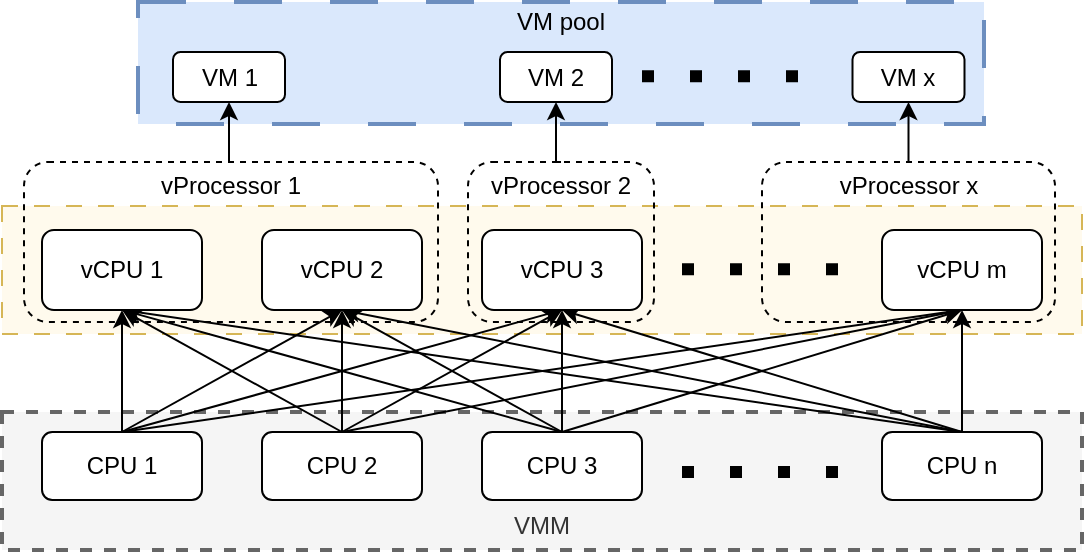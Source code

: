<mxfile version="23.1.5" type="device">
  <diagram name="第 1 页" id="GLvaTL72E6M60QtFoY6b">
    <mxGraphModel dx="956" dy="547" grid="0" gridSize="10" guides="1" tooltips="1" connect="1" arrows="1" fold="1" page="1" pageScale="1" pageWidth="827" pageHeight="1169" math="0" shadow="0">
      <root>
        <mxCell id="0" />
        <mxCell id="1" parent="0" />
        <mxCell id="_2QhtRLrIFT9V1y-oJOr-41" value="VM pool&lt;br&gt;&lt;br&gt;&lt;div&gt;&lt;br&gt;&lt;/div&gt;&lt;div&gt;&lt;br&gt;&lt;/div&gt;" style="rounded=0;whiteSpace=wrap;html=1;fillColor=#dae8fc;strokeColor=#6c8ebf;dashed=1;dashPattern=12 12;strokeWidth=2;" parent="1" vertex="1">
          <mxGeometry x="212" y="256" width="423" height="61" as="geometry" />
        </mxCell>
        <mxCell id="_2QhtRLrIFT9V1y-oJOr-13" value="" style="rounded=0;whiteSpace=wrap;html=1;fillColor=#FFFAED;strokeColor=#d6b656;dashed=1;dashPattern=8 8;" parent="1" vertex="1">
          <mxGeometry x="144" y="358" width="540" height="64" as="geometry" />
        </mxCell>
        <mxCell id="_2QhtRLrIFT9V1y-oJOr-7" value="&lt;br&gt;&lt;br&gt;&lt;br&gt;VMM" style="rounded=0;whiteSpace=wrap;html=1;fillColor=#f5f5f5;strokeColor=#666666;strokeWidth=2;fontColor=#333333;dashed=1;" parent="1" vertex="1">
          <mxGeometry x="144" y="461" width="540" height="69" as="geometry" />
        </mxCell>
        <mxCell id="PPzPVcoJissM2M4kxO6C-3" style="edgeStyle=orthogonalEdgeStyle;rounded=0;orthogonalLoop=1;jettySize=auto;html=1;exitX=0.5;exitY=0;exitDx=0;exitDy=0;entryX=0.5;entryY=1;entryDx=0;entryDy=0;" edge="1" parent="1" source="_2QhtRLrIFT9V1y-oJOr-1" target="_2QhtRLrIFT9V1y-oJOr-8">
          <mxGeometry relative="1" as="geometry" />
        </mxCell>
        <mxCell id="PPzPVcoJissM2M4kxO6C-4" style="rounded=0;orthogonalLoop=1;jettySize=auto;html=1;exitX=0.5;exitY=0;exitDx=0;exitDy=0;entryX=0.5;entryY=1;entryDx=0;entryDy=0;" edge="1" parent="1" source="_2QhtRLrIFT9V1y-oJOr-1" target="_2QhtRLrIFT9V1y-oJOr-9">
          <mxGeometry relative="1" as="geometry" />
        </mxCell>
        <mxCell id="PPzPVcoJissM2M4kxO6C-5" style="rounded=0;orthogonalLoop=1;jettySize=auto;html=1;exitX=0.5;exitY=0;exitDx=0;exitDy=0;entryX=0.5;entryY=1;entryDx=0;entryDy=0;" edge="1" parent="1" source="_2QhtRLrIFT9V1y-oJOr-1" target="_2QhtRLrIFT9V1y-oJOr-10">
          <mxGeometry relative="1" as="geometry" />
        </mxCell>
        <mxCell id="PPzPVcoJissM2M4kxO6C-6" style="rounded=0;orthogonalLoop=1;jettySize=auto;html=1;exitX=0.5;exitY=0;exitDx=0;exitDy=0;entryX=0.5;entryY=1;entryDx=0;entryDy=0;" edge="1" parent="1" source="_2QhtRLrIFT9V1y-oJOr-1" target="_2QhtRLrIFT9V1y-oJOr-11">
          <mxGeometry relative="1" as="geometry" />
        </mxCell>
        <mxCell id="_2QhtRLrIFT9V1y-oJOr-1" value="CPU 1" style="rounded=1;whiteSpace=wrap;html=1;" parent="1" vertex="1">
          <mxGeometry x="164" y="471" width="80" height="34" as="geometry" />
        </mxCell>
        <mxCell id="PPzPVcoJissM2M4kxO6C-7" style="rounded=0;orthogonalLoop=1;jettySize=auto;html=1;exitX=0.5;exitY=0;exitDx=0;exitDy=0;entryX=0.5;entryY=1;entryDx=0;entryDy=0;" edge="1" parent="1" source="_2QhtRLrIFT9V1y-oJOr-2" target="_2QhtRLrIFT9V1y-oJOr-8">
          <mxGeometry relative="1" as="geometry" />
        </mxCell>
        <mxCell id="PPzPVcoJissM2M4kxO6C-8" style="rounded=0;orthogonalLoop=1;jettySize=auto;html=1;exitX=0.5;exitY=0;exitDx=0;exitDy=0;entryX=0.5;entryY=1;entryDx=0;entryDy=0;" edge="1" parent="1" source="_2QhtRLrIFT9V1y-oJOr-2" target="_2QhtRLrIFT9V1y-oJOr-9">
          <mxGeometry relative="1" as="geometry" />
        </mxCell>
        <mxCell id="PPzPVcoJissM2M4kxO6C-9" style="rounded=0;orthogonalLoop=1;jettySize=auto;html=1;exitX=0.5;exitY=0;exitDx=0;exitDy=0;entryX=0.5;entryY=1;entryDx=0;entryDy=0;" edge="1" parent="1" source="_2QhtRLrIFT9V1y-oJOr-2" target="_2QhtRLrIFT9V1y-oJOr-10">
          <mxGeometry relative="1" as="geometry" />
        </mxCell>
        <mxCell id="PPzPVcoJissM2M4kxO6C-10" style="rounded=0;orthogonalLoop=1;jettySize=auto;html=1;exitX=0.5;exitY=0;exitDx=0;exitDy=0;entryX=0.5;entryY=1;entryDx=0;entryDy=0;" edge="1" parent="1" source="_2QhtRLrIFT9V1y-oJOr-2" target="_2QhtRLrIFT9V1y-oJOr-11">
          <mxGeometry relative="1" as="geometry" />
        </mxCell>
        <mxCell id="_2QhtRLrIFT9V1y-oJOr-2" value="CPU 2" style="rounded=1;whiteSpace=wrap;html=1;" parent="1" vertex="1">
          <mxGeometry x="274" y="471" width="80" height="34" as="geometry" />
        </mxCell>
        <mxCell id="PPzPVcoJissM2M4kxO6C-11" style="rounded=0;orthogonalLoop=1;jettySize=auto;html=1;exitX=0.5;exitY=0;exitDx=0;exitDy=0;entryX=0.5;entryY=1;entryDx=0;entryDy=0;" edge="1" parent="1" source="_2QhtRLrIFT9V1y-oJOr-3" target="_2QhtRLrIFT9V1y-oJOr-8">
          <mxGeometry relative="1" as="geometry" />
        </mxCell>
        <mxCell id="PPzPVcoJissM2M4kxO6C-12" style="rounded=0;orthogonalLoop=1;jettySize=auto;html=1;exitX=0.5;exitY=0;exitDx=0;exitDy=0;entryX=0.5;entryY=1;entryDx=0;entryDy=0;" edge="1" parent="1" source="_2QhtRLrIFT9V1y-oJOr-3" target="_2QhtRLrIFT9V1y-oJOr-9">
          <mxGeometry relative="1" as="geometry" />
        </mxCell>
        <mxCell id="PPzPVcoJissM2M4kxO6C-13" style="rounded=0;orthogonalLoop=1;jettySize=auto;html=1;exitX=0.5;exitY=0;exitDx=0;exitDy=0;entryX=0.5;entryY=1;entryDx=0;entryDy=0;" edge="1" parent="1" source="_2QhtRLrIFT9V1y-oJOr-3" target="_2QhtRLrIFT9V1y-oJOr-10">
          <mxGeometry relative="1" as="geometry" />
        </mxCell>
        <mxCell id="PPzPVcoJissM2M4kxO6C-14" style="rounded=0;orthogonalLoop=1;jettySize=auto;html=1;exitX=0.5;exitY=0;exitDx=0;exitDy=0;entryX=0.5;entryY=1;entryDx=0;entryDy=0;" edge="1" parent="1" source="_2QhtRLrIFT9V1y-oJOr-3" target="_2QhtRLrIFT9V1y-oJOr-11">
          <mxGeometry relative="1" as="geometry" />
        </mxCell>
        <mxCell id="_2QhtRLrIFT9V1y-oJOr-3" value="CPU 3" style="rounded=1;whiteSpace=wrap;html=1;" parent="1" vertex="1">
          <mxGeometry x="384" y="471" width="80" height="34" as="geometry" />
        </mxCell>
        <mxCell id="PPzPVcoJissM2M4kxO6C-15" style="rounded=0;orthogonalLoop=1;jettySize=auto;html=1;exitX=0.5;exitY=0;exitDx=0;exitDy=0;entryX=0.5;entryY=1;entryDx=0;entryDy=0;" edge="1" parent="1" source="_2QhtRLrIFT9V1y-oJOr-4" target="_2QhtRLrIFT9V1y-oJOr-8">
          <mxGeometry relative="1" as="geometry" />
        </mxCell>
        <mxCell id="PPzPVcoJissM2M4kxO6C-16" style="rounded=0;orthogonalLoop=1;jettySize=auto;html=1;exitX=0.5;exitY=0;exitDx=0;exitDy=0;entryX=0.5;entryY=1;entryDx=0;entryDy=0;" edge="1" parent="1" source="_2QhtRLrIFT9V1y-oJOr-4" target="_2QhtRLrIFT9V1y-oJOr-9">
          <mxGeometry relative="1" as="geometry" />
        </mxCell>
        <mxCell id="PPzPVcoJissM2M4kxO6C-17" style="rounded=0;orthogonalLoop=1;jettySize=auto;html=1;exitX=0.5;exitY=0;exitDx=0;exitDy=0;entryX=0.5;entryY=1;entryDx=0;entryDy=0;" edge="1" parent="1" source="_2QhtRLrIFT9V1y-oJOr-4" target="_2QhtRLrIFT9V1y-oJOr-10">
          <mxGeometry relative="1" as="geometry" />
        </mxCell>
        <mxCell id="PPzPVcoJissM2M4kxO6C-18" style="rounded=0;orthogonalLoop=1;jettySize=auto;html=1;exitX=0.5;exitY=0;exitDx=0;exitDy=0;" edge="1" parent="1" source="_2QhtRLrIFT9V1y-oJOr-4" target="_2QhtRLrIFT9V1y-oJOr-11">
          <mxGeometry relative="1" as="geometry" />
        </mxCell>
        <mxCell id="_2QhtRLrIFT9V1y-oJOr-4" value="CPU n" style="rounded=1;whiteSpace=wrap;html=1;" parent="1" vertex="1">
          <mxGeometry x="584" y="471" width="80" height="34" as="geometry" />
        </mxCell>
        <mxCell id="_2QhtRLrIFT9V1y-oJOr-5" value="" style="endArrow=none;dashed=1;html=1;dashPattern=1 3;strokeWidth=6;rounded=0;" parent="1" edge="1">
          <mxGeometry width="50" height="50" relative="1" as="geometry">
            <mxPoint x="484" y="491" as="sourcePoint" />
            <mxPoint x="564" y="491" as="targetPoint" />
          </mxGeometry>
        </mxCell>
        <mxCell id="_2QhtRLrIFT9V1y-oJOr-8" value="vCPU 1" style="rounded=1;whiteSpace=wrap;html=1;" parent="1" vertex="1">
          <mxGeometry x="164" y="370" width="80" height="40" as="geometry" />
        </mxCell>
        <mxCell id="_2QhtRLrIFT9V1y-oJOr-9" value="vCPU 2" style="rounded=1;whiteSpace=wrap;html=1;" parent="1" vertex="1">
          <mxGeometry x="274" y="370" width="80" height="40" as="geometry" />
        </mxCell>
        <mxCell id="_2QhtRLrIFT9V1y-oJOr-10" value="vCPU 3" style="rounded=1;whiteSpace=wrap;html=1;" parent="1" vertex="1">
          <mxGeometry x="384" y="370" width="80" height="40" as="geometry" />
        </mxCell>
        <mxCell id="_2QhtRLrIFT9V1y-oJOr-11" value="vCPU m" style="rounded=1;whiteSpace=wrap;html=1;" parent="1" vertex="1">
          <mxGeometry x="584" y="370" width="80" height="40" as="geometry" />
        </mxCell>
        <mxCell id="_2QhtRLrIFT9V1y-oJOr-14" value="" style="endArrow=none;dashed=1;html=1;dashPattern=1 3;strokeWidth=6;rounded=0;" parent="1" edge="1">
          <mxGeometry width="50" height="50" relative="1" as="geometry">
            <mxPoint x="484" y="389.58" as="sourcePoint" />
            <mxPoint x="564" y="389.58" as="targetPoint" />
          </mxGeometry>
        </mxCell>
        <mxCell id="_2QhtRLrIFT9V1y-oJOr-19" value="VM 1" style="rounded=1;whiteSpace=wrap;html=1;" parent="1" vertex="1">
          <mxGeometry x="229.5" y="281" width="56" height="25" as="geometry" />
        </mxCell>
        <mxCell id="_2QhtRLrIFT9V1y-oJOr-20" value="VM 2" style="rounded=1;whiteSpace=wrap;html=1;" parent="1" vertex="1">
          <mxGeometry x="393" y="281" width="56" height="25" as="geometry" />
        </mxCell>
        <mxCell id="_2QhtRLrIFT9V1y-oJOr-22" value="VM x" style="rounded=1;whiteSpace=wrap;html=1;" parent="1" vertex="1">
          <mxGeometry x="569.25" y="281" width="56" height="25" as="geometry" />
        </mxCell>
        <mxCell id="_2QhtRLrIFT9V1y-oJOr-23" value="" style="endArrow=none;dashed=1;html=1;dashPattern=1 3;strokeWidth=6;rounded=0;" parent="1" edge="1">
          <mxGeometry width="50" height="50" relative="1" as="geometry">
            <mxPoint x="464" y="293.16" as="sourcePoint" />
            <mxPoint x="544" y="293.16" as="targetPoint" />
          </mxGeometry>
        </mxCell>
        <mxCell id="PPzPVcoJissM2M4kxO6C-22" style="edgeStyle=orthogonalEdgeStyle;rounded=0;orthogonalLoop=1;jettySize=auto;html=1;exitX=0.5;exitY=0;exitDx=0;exitDy=0;entryX=0.5;entryY=1;entryDx=0;entryDy=0;" edge="1" parent="1" source="PPzPVcoJissM2M4kxO6C-19" target="_2QhtRLrIFT9V1y-oJOr-19">
          <mxGeometry relative="1" as="geometry" />
        </mxCell>
        <mxCell id="PPzPVcoJissM2M4kxO6C-19" value="vProcessor 1&lt;br&gt;&lt;br&gt;&lt;br&gt;&lt;div&gt;&lt;br&gt;&lt;/div&gt;&lt;div&gt;&lt;br&gt;&lt;/div&gt;" style="rounded=1;whiteSpace=wrap;html=1;fillColor=none;dashed=1;" vertex="1" parent="1">
          <mxGeometry x="155" y="336" width="207" height="80" as="geometry" />
        </mxCell>
        <mxCell id="PPzPVcoJissM2M4kxO6C-23" style="edgeStyle=orthogonalEdgeStyle;rounded=0;orthogonalLoop=1;jettySize=auto;html=1;exitX=0.5;exitY=0;exitDx=0;exitDy=0;entryX=0.5;entryY=1;entryDx=0;entryDy=0;" edge="1" parent="1" source="PPzPVcoJissM2M4kxO6C-20" target="_2QhtRLrIFT9V1y-oJOr-20">
          <mxGeometry relative="1" as="geometry" />
        </mxCell>
        <mxCell id="PPzPVcoJissM2M4kxO6C-20" value="vProcessor 2&lt;br&gt;&lt;br&gt;&lt;br&gt;&lt;div&gt;&lt;br&gt;&lt;/div&gt;&lt;div&gt;&lt;br&gt;&lt;/div&gt;" style="rounded=1;whiteSpace=wrap;html=1;fillColor=none;dashed=1;" vertex="1" parent="1">
          <mxGeometry x="377" y="336" width="93" height="80" as="geometry" />
        </mxCell>
        <mxCell id="PPzPVcoJissM2M4kxO6C-24" style="edgeStyle=orthogonalEdgeStyle;rounded=0;orthogonalLoop=1;jettySize=auto;html=1;exitX=0.5;exitY=0;exitDx=0;exitDy=0;entryX=0.5;entryY=1;entryDx=0;entryDy=0;" edge="1" parent="1" source="PPzPVcoJissM2M4kxO6C-21" target="_2QhtRLrIFT9V1y-oJOr-22">
          <mxGeometry relative="1" as="geometry" />
        </mxCell>
        <mxCell id="PPzPVcoJissM2M4kxO6C-21" value="vProcessor x&lt;br&gt;&lt;br&gt;&lt;br&gt;&lt;div&gt;&lt;br&gt;&lt;/div&gt;&lt;div&gt;&lt;br&gt;&lt;/div&gt;" style="rounded=1;whiteSpace=wrap;html=1;fillColor=none;dashed=1;" vertex="1" parent="1">
          <mxGeometry x="524" y="336" width="146.5" height="80" as="geometry" />
        </mxCell>
      </root>
    </mxGraphModel>
  </diagram>
</mxfile>
